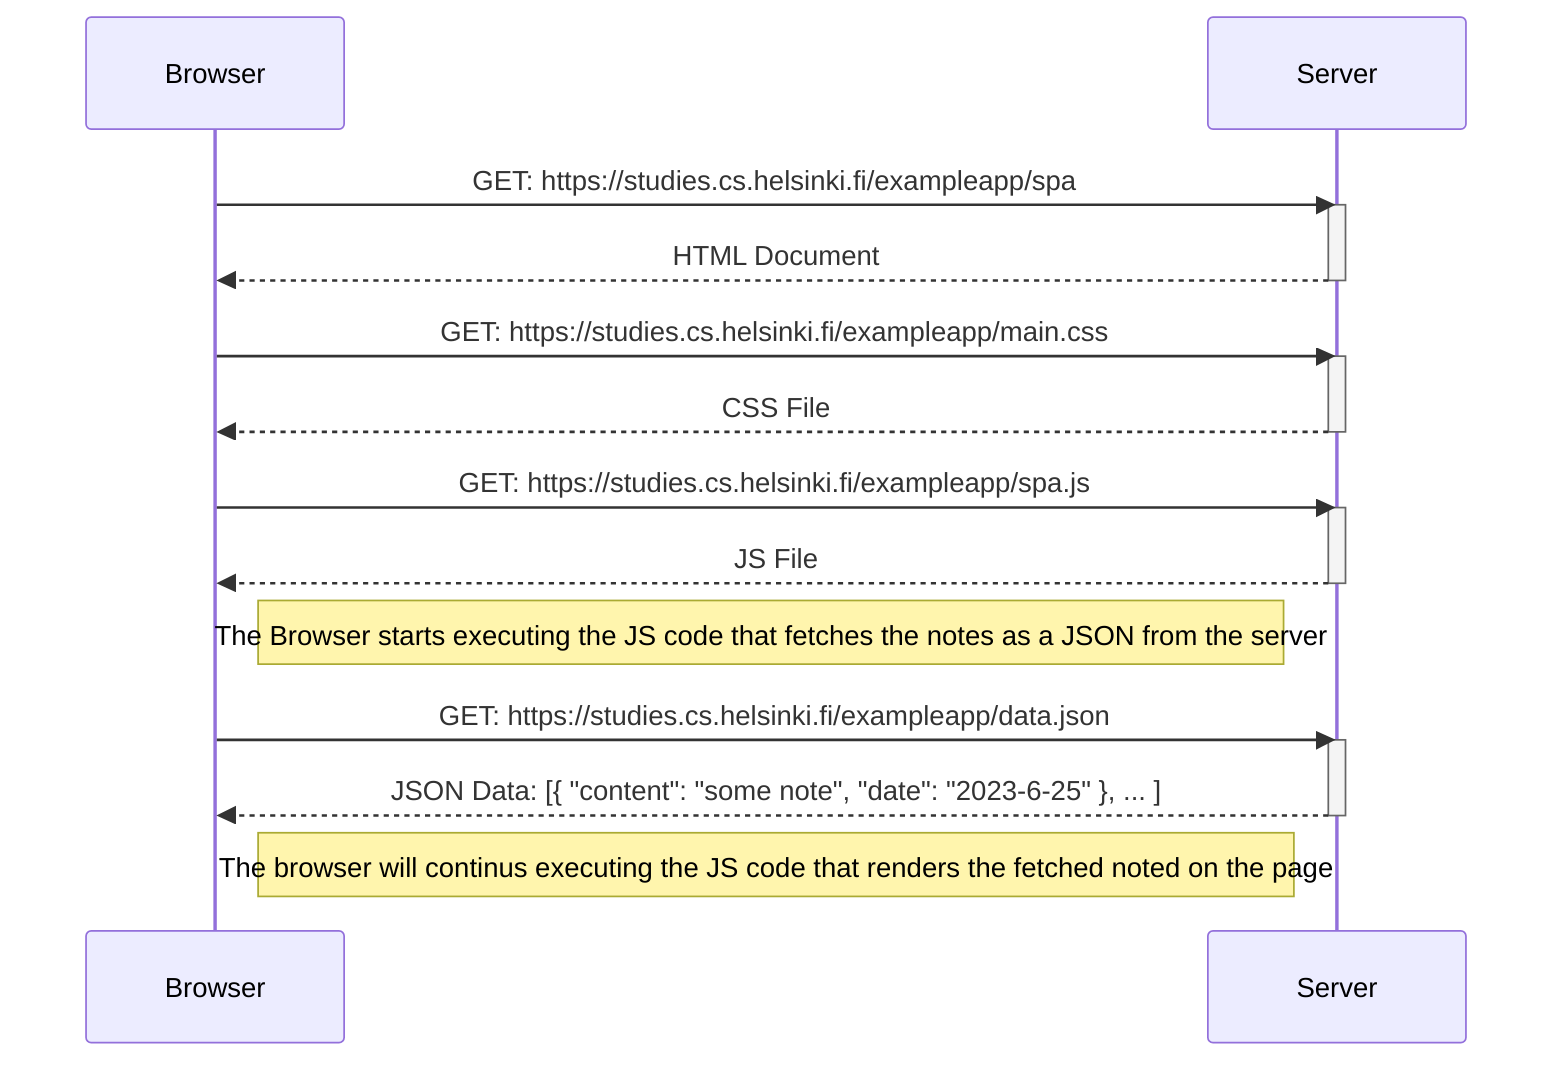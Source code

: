 sequenceDiagram
  participant Browser
  participant Server

  Browser ->> Server: GET: https://studies.cs.helsinki.fi/exampleapp/spa
  activate Server
  Server -->> Browser: HTML Document
  deactivate Server

  Browser ->> Server: GET: https://studies.cs.helsinki.fi/exampleapp/main.css
  activate Server
  Server -->> Browser: CSS File
  deactivate Server

  Browser ->> Server: GET: https://studies.cs.helsinki.fi/exampleapp/spa.js
  activate Server
  Server -->> Browser: JS File
  deactivate Server

  Note right of Browser: The Browser starts executing the JS code that fetches the notes as a JSON from the server

  Browser ->> Server: GET: https://studies.cs.helsinki.fi/exampleapp/data.json
  activate Server
  Server -->> Browser: JSON Data: [{ "content": "some note", "date": "2023-6-25" }, ... ]
  deactivate Server

  Note right of Browser: The browser will continus executing the JS code that renders the fetched noted on the page